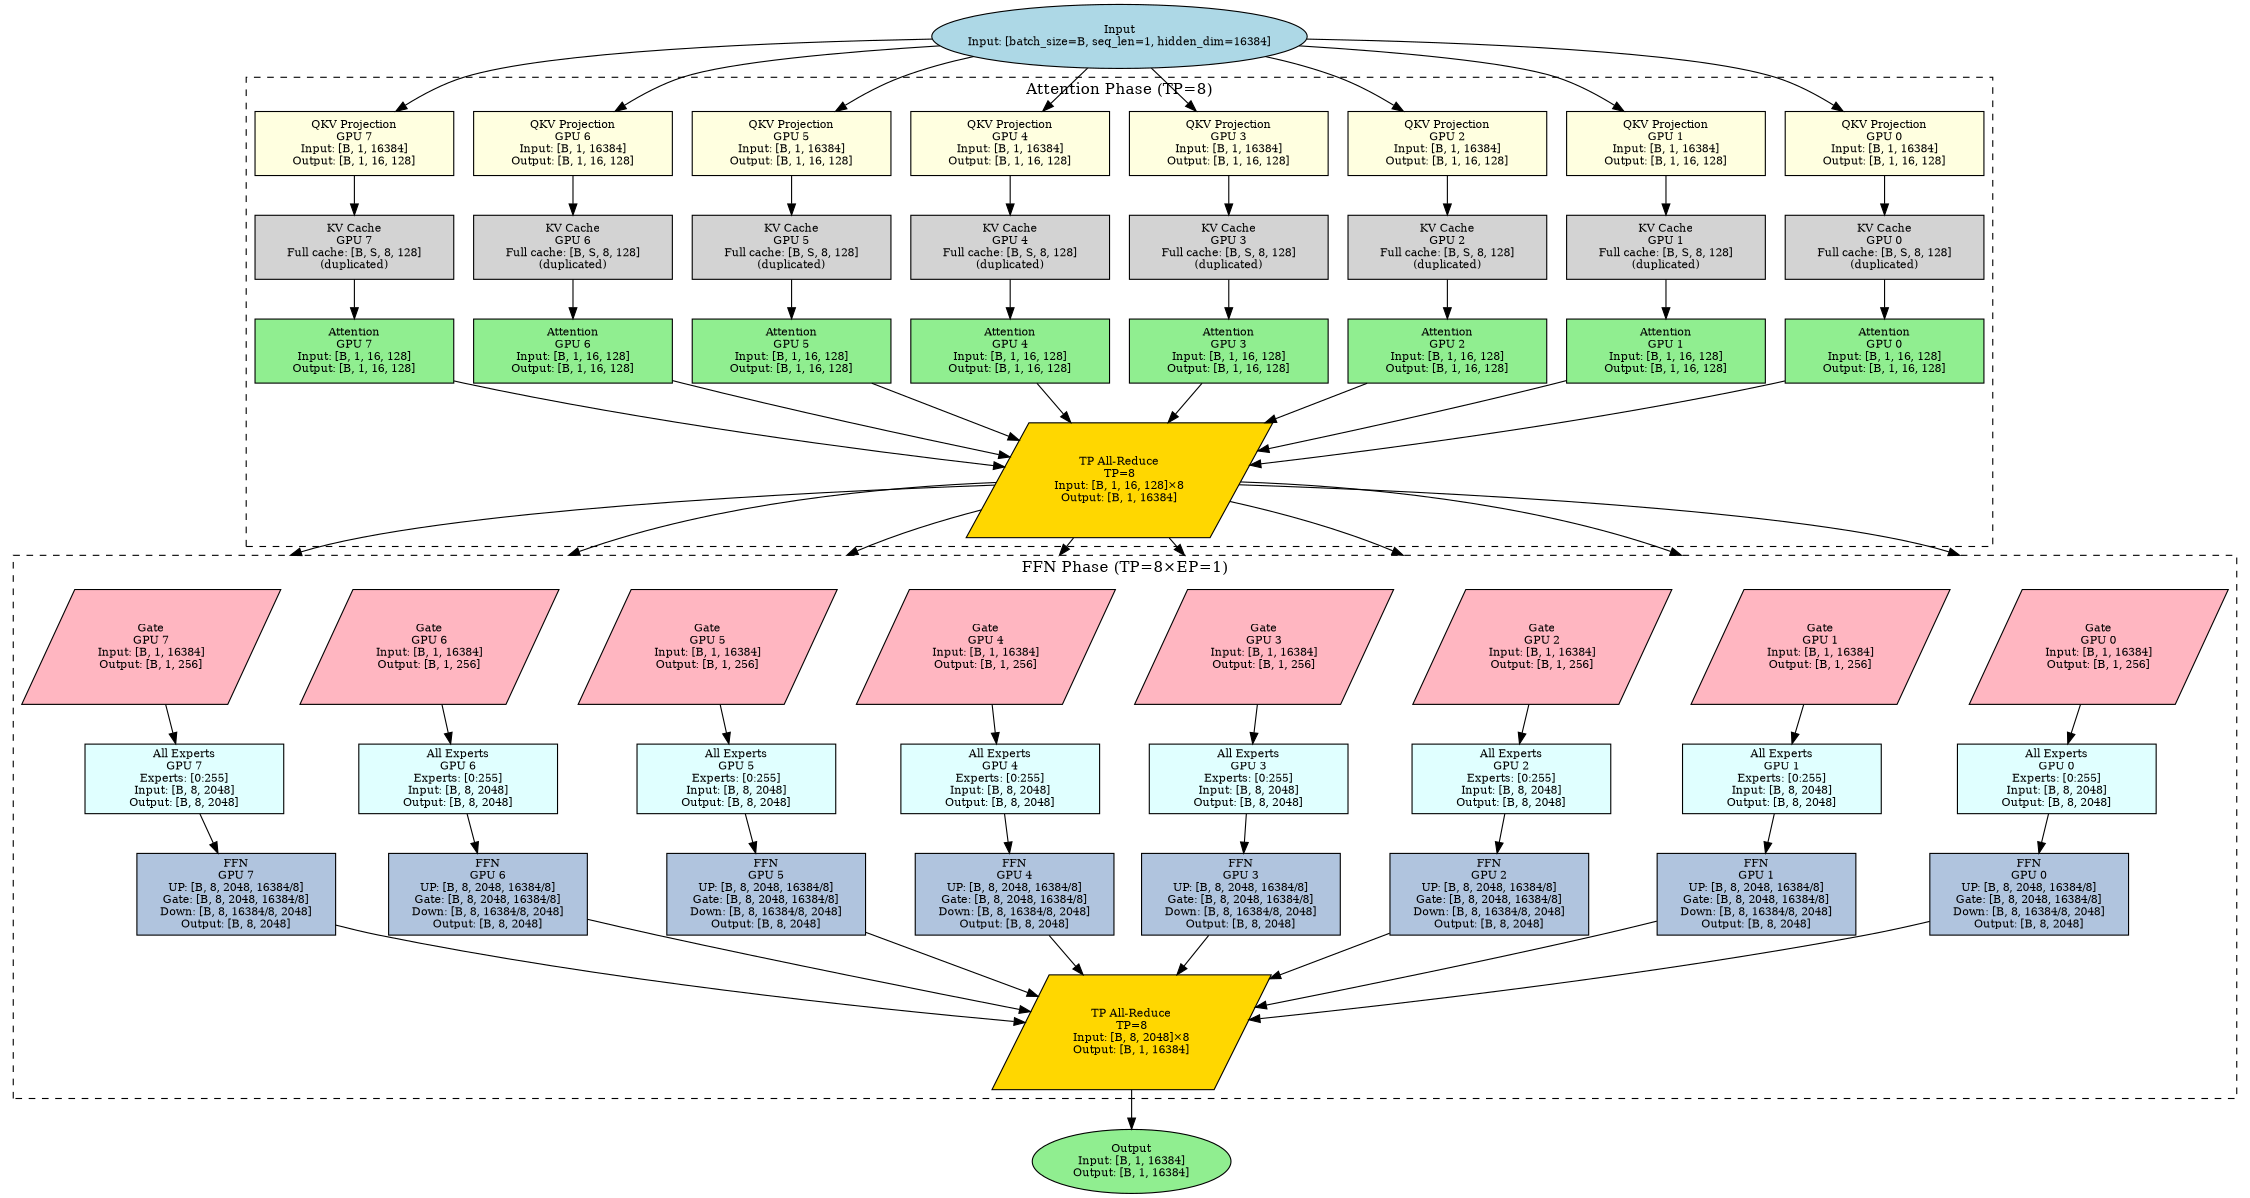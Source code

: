 // DeepSeek-R1 Baseline Tensor Parallelism (8 GPUs)
digraph DeepSeek_R1_TP_Baseline {
	compound=true rankdir=TB size="15,20"
	node [fontsize=10 height=0.8 width=2.5]
	input [label="Input\nInput: [batch_size=B, seq_len=1, hidden_dim=16384]" fillcolor=lightblue shape=ellipse style=filled]
	subgraph cluster_attention {
		label="Attention Phase (TP=8)" style=dashed
		qkv_0 [label="QKV Projection\nGPU 0\nInput: [B, 1, 16384]\nOutput: [B, 1, 16, 128]" fillcolor=lightyellow shape=rectangle style=filled]
		qkv_1 [label="QKV Projection\nGPU 1\nInput: [B, 1, 16384]\nOutput: [B, 1, 16, 128]" fillcolor=lightyellow shape=rectangle style=filled]
		qkv_2 [label="QKV Projection\nGPU 2\nInput: [B, 1, 16384]\nOutput: [B, 1, 16, 128]" fillcolor=lightyellow shape=rectangle style=filled]
		qkv_3 [label="QKV Projection\nGPU 3\nInput: [B, 1, 16384]\nOutput: [B, 1, 16, 128]" fillcolor=lightyellow shape=rectangle style=filled]
		qkv_4 [label="QKV Projection\nGPU 4\nInput: [B, 1, 16384]\nOutput: [B, 1, 16, 128]" fillcolor=lightyellow shape=rectangle style=filled]
		qkv_5 [label="QKV Projection\nGPU 5\nInput: [B, 1, 16384]\nOutput: [B, 1, 16, 128]" fillcolor=lightyellow shape=rectangle style=filled]
		qkv_6 [label="QKV Projection\nGPU 6\nInput: [B, 1, 16384]\nOutput: [B, 1, 16, 128]" fillcolor=lightyellow shape=rectangle style=filled]
		qkv_7 [label="QKV Projection\nGPU 7\nInput: [B, 1, 16384]\nOutput: [B, 1, 16, 128]" fillcolor=lightyellow shape=rectangle style=filled]
		kv_cache_0 [label="KV Cache\nGPU 0\nFull cache: [B, S, 8, 128]\n(duplicated)" fillcolor=lightgray shape=rectangle style=filled]
		kv_cache_1 [label="KV Cache\nGPU 1\nFull cache: [B, S, 8, 128]\n(duplicated)" fillcolor=lightgray shape=rectangle style=filled]
		kv_cache_2 [label="KV Cache\nGPU 2\nFull cache: [B, S, 8, 128]\n(duplicated)" fillcolor=lightgray shape=rectangle style=filled]
		kv_cache_3 [label="KV Cache\nGPU 3\nFull cache: [B, S, 8, 128]\n(duplicated)" fillcolor=lightgray shape=rectangle style=filled]
		kv_cache_4 [label="KV Cache\nGPU 4\nFull cache: [B, S, 8, 128]\n(duplicated)" fillcolor=lightgray shape=rectangle style=filled]
		kv_cache_5 [label="KV Cache\nGPU 5\nFull cache: [B, S, 8, 128]\n(duplicated)" fillcolor=lightgray shape=rectangle style=filled]
		kv_cache_6 [label="KV Cache\nGPU 6\nFull cache: [B, S, 8, 128]\n(duplicated)" fillcolor=lightgray shape=rectangle style=filled]
		kv_cache_7 [label="KV Cache\nGPU 7\nFull cache: [B, S, 8, 128]\n(duplicated)" fillcolor=lightgray shape=rectangle style=filled]
		attn_0 [label="Attention\nGPU 0\nInput: [B, 1, 16, 128]\nOutput: [B, 1, 16, 128]" fillcolor=lightgreen shape=rectangle style=filled]
		attn_1 [label="Attention\nGPU 1\nInput: [B, 1, 16, 128]\nOutput: [B, 1, 16, 128]" fillcolor=lightgreen shape=rectangle style=filled]
		attn_2 [label="Attention\nGPU 2\nInput: [B, 1, 16, 128]\nOutput: [B, 1, 16, 128]" fillcolor=lightgreen shape=rectangle style=filled]
		attn_3 [label="Attention\nGPU 3\nInput: [B, 1, 16, 128]\nOutput: [B, 1, 16, 128]" fillcolor=lightgreen shape=rectangle style=filled]
		attn_4 [label="Attention\nGPU 4\nInput: [B, 1, 16, 128]\nOutput: [B, 1, 16, 128]" fillcolor=lightgreen shape=rectangle style=filled]
		attn_5 [label="Attention\nGPU 5\nInput: [B, 1, 16, 128]\nOutput: [B, 1, 16, 128]" fillcolor=lightgreen shape=rectangle style=filled]
		attn_6 [label="Attention\nGPU 6\nInput: [B, 1, 16, 128]\nOutput: [B, 1, 16, 128]" fillcolor=lightgreen shape=rectangle style=filled]
		attn_7 [label="Attention\nGPU 7\nInput: [B, 1, 16, 128]\nOutput: [B, 1, 16, 128]" fillcolor=lightgreen shape=rectangle style=filled]
		attn_allreduce [label="TP All-Reduce\nTP=8\nInput: [B, 1, 16, 128]×8\nOutput: [B, 1, 16384]" fillcolor=gold shape=parallelogram style=filled]
	}
	subgraph cluster_ffn {
		label="FFN Phase (TP=8×EP=1)" style=dashed
		gate_0 [label="Gate\nGPU 0\nInput: [B, 1, 16384]\nOutput: [B, 1, 256]" fillcolor=lightpink shape=parallelogram style=filled]
		gate_1 [label="Gate\nGPU 1\nInput: [B, 1, 16384]\nOutput: [B, 1, 256]" fillcolor=lightpink shape=parallelogram style=filled]
		gate_2 [label="Gate\nGPU 2\nInput: [B, 1, 16384]\nOutput: [B, 1, 256]" fillcolor=lightpink shape=parallelogram style=filled]
		gate_3 [label="Gate\nGPU 3\nInput: [B, 1, 16384]\nOutput: [B, 1, 256]" fillcolor=lightpink shape=parallelogram style=filled]
		gate_4 [label="Gate\nGPU 4\nInput: [B, 1, 16384]\nOutput: [B, 1, 256]" fillcolor=lightpink shape=parallelogram style=filled]
		gate_5 [label="Gate\nGPU 5\nInput: [B, 1, 16384]\nOutput: [B, 1, 256]" fillcolor=lightpink shape=parallelogram style=filled]
		gate_6 [label="Gate\nGPU 6\nInput: [B, 1, 16384]\nOutput: [B, 1, 256]" fillcolor=lightpink shape=parallelogram style=filled]
		gate_7 [label="Gate\nGPU 7\nInput: [B, 1, 16384]\nOutput: [B, 1, 256]" fillcolor=lightpink shape=parallelogram style=filled]
		expert_0 [label="All Experts\nGPU 0\nExperts: [0:255]\nInput: [B, 8, 2048]\nOutput: [B, 8, 2048]" fillcolor=lightcyan shape=rectangle style=filled]
		expert_1 [label="All Experts\nGPU 1\nExperts: [0:255]\nInput: [B, 8, 2048]\nOutput: [B, 8, 2048]" fillcolor=lightcyan shape=rectangle style=filled]
		expert_2 [label="All Experts\nGPU 2\nExperts: [0:255]\nInput: [B, 8, 2048]\nOutput: [B, 8, 2048]" fillcolor=lightcyan shape=rectangle style=filled]
		expert_3 [label="All Experts\nGPU 3\nExperts: [0:255]\nInput: [B, 8, 2048]\nOutput: [B, 8, 2048]" fillcolor=lightcyan shape=rectangle style=filled]
		expert_4 [label="All Experts\nGPU 4\nExperts: [0:255]\nInput: [B, 8, 2048]\nOutput: [B, 8, 2048]" fillcolor=lightcyan shape=rectangle style=filled]
		expert_5 [label="All Experts\nGPU 5\nExperts: [0:255]\nInput: [B, 8, 2048]\nOutput: [B, 8, 2048]" fillcolor=lightcyan shape=rectangle style=filled]
		expert_6 [label="All Experts\nGPU 6\nExperts: [0:255]\nInput: [B, 8, 2048]\nOutput: [B, 8, 2048]" fillcolor=lightcyan shape=rectangle style=filled]
		expert_7 [label="All Experts\nGPU 7\nExperts: [0:255]\nInput: [B, 8, 2048]\nOutput: [B, 8, 2048]" fillcolor=lightcyan shape=rectangle style=filled]
		ffn_0 [label="FFN\nGPU 0\nUP: [B, 8, 2048, 16384/8]\nGate: [B, 8, 2048, 16384/8]\nDown: [B, 8, 16384/8, 2048]\nOutput: [B, 8, 2048]" fillcolor=lightsteelblue shape=rectangle style=filled]
		ffn_1 [label="FFN\nGPU 1\nUP: [B, 8, 2048, 16384/8]\nGate: [B, 8, 2048, 16384/8]\nDown: [B, 8, 16384/8, 2048]\nOutput: [B, 8, 2048]" fillcolor=lightsteelblue shape=rectangle style=filled]
		ffn_2 [label="FFN\nGPU 2\nUP: [B, 8, 2048, 16384/8]\nGate: [B, 8, 2048, 16384/8]\nDown: [B, 8, 16384/8, 2048]\nOutput: [B, 8, 2048]" fillcolor=lightsteelblue shape=rectangle style=filled]
		ffn_3 [label="FFN\nGPU 3\nUP: [B, 8, 2048, 16384/8]\nGate: [B, 8, 2048, 16384/8]\nDown: [B, 8, 16384/8, 2048]\nOutput: [B, 8, 2048]" fillcolor=lightsteelblue shape=rectangle style=filled]
		ffn_4 [label="FFN\nGPU 4\nUP: [B, 8, 2048, 16384/8]\nGate: [B, 8, 2048, 16384/8]\nDown: [B, 8, 16384/8, 2048]\nOutput: [B, 8, 2048]" fillcolor=lightsteelblue shape=rectangle style=filled]
		ffn_5 [label="FFN\nGPU 5\nUP: [B, 8, 2048, 16384/8]\nGate: [B, 8, 2048, 16384/8]\nDown: [B, 8, 16384/8, 2048]\nOutput: [B, 8, 2048]" fillcolor=lightsteelblue shape=rectangle style=filled]
		ffn_6 [label="FFN\nGPU 6\nUP: [B, 8, 2048, 16384/8]\nGate: [B, 8, 2048, 16384/8]\nDown: [B, 8, 16384/8, 2048]\nOutput: [B, 8, 2048]" fillcolor=lightsteelblue shape=rectangle style=filled]
		ffn_7 [label="FFN\nGPU 7\nUP: [B, 8, 2048, 16384/8]\nGate: [B, 8, 2048, 16384/8]\nDown: [B, 8, 16384/8, 2048]\nOutput: [B, 8, 2048]" fillcolor=lightsteelblue shape=rectangle style=filled]
		ffn_allreduce [label="TP All-Reduce\nTP=8\nInput: [B, 8, 2048]×8\nOutput: [B, 1, 16384]" fillcolor=gold shape=parallelogram style=filled]
	}
	output [label="Output\nInput: [B, 1, 16384]\nOutput: [B, 1, 16384]" fillcolor=lightgreen shape=ellipse style=filled]
	input -> qkv_0
	qkv_0 -> kv_cache_0
	kv_cache_0 -> attn_0
	attn_0 -> attn_allreduce
	attn_allreduce -> gate_0 [lhead=cluster_ffn]
	gate_0 -> expert_0
	expert_0 -> ffn_0
	ffn_0 -> ffn_allreduce
	input -> qkv_1
	qkv_1 -> kv_cache_1
	kv_cache_1 -> attn_1
	attn_1 -> attn_allreduce
	attn_allreduce -> gate_1 [lhead=cluster_ffn]
	gate_1 -> expert_1
	expert_1 -> ffn_1
	ffn_1 -> ffn_allreduce
	input -> qkv_2
	qkv_2 -> kv_cache_2
	kv_cache_2 -> attn_2
	attn_2 -> attn_allreduce
	attn_allreduce -> gate_2 [lhead=cluster_ffn]
	gate_2 -> expert_2
	expert_2 -> ffn_2
	ffn_2 -> ffn_allreduce
	input -> qkv_3
	qkv_3 -> kv_cache_3
	kv_cache_3 -> attn_3
	attn_3 -> attn_allreduce
	attn_allreduce -> gate_3 [lhead=cluster_ffn]
	gate_3 -> expert_3
	expert_3 -> ffn_3
	ffn_3 -> ffn_allreduce
	input -> qkv_4
	qkv_4 -> kv_cache_4
	kv_cache_4 -> attn_4
	attn_4 -> attn_allreduce
	attn_allreduce -> gate_4 [lhead=cluster_ffn]
	gate_4 -> expert_4
	expert_4 -> ffn_4
	ffn_4 -> ffn_allreduce
	input -> qkv_5
	qkv_5 -> kv_cache_5
	kv_cache_5 -> attn_5
	attn_5 -> attn_allreduce
	attn_allreduce -> gate_5 [lhead=cluster_ffn]
	gate_5 -> expert_5
	expert_5 -> ffn_5
	ffn_5 -> ffn_allreduce
	input -> qkv_6
	qkv_6 -> kv_cache_6
	kv_cache_6 -> attn_6
	attn_6 -> attn_allreduce
	attn_allreduce -> gate_6 [lhead=cluster_ffn]
	gate_6 -> expert_6
	expert_6 -> ffn_6
	ffn_6 -> ffn_allreduce
	input -> qkv_7
	qkv_7 -> kv_cache_7
	kv_cache_7 -> attn_7
	attn_7 -> attn_allreduce
	attn_allreduce -> gate_7 [lhead=cluster_ffn]
	gate_7 -> expert_7
	expert_7 -> ffn_7
	ffn_7 -> ffn_allreduce
	ffn_allreduce -> output
}
